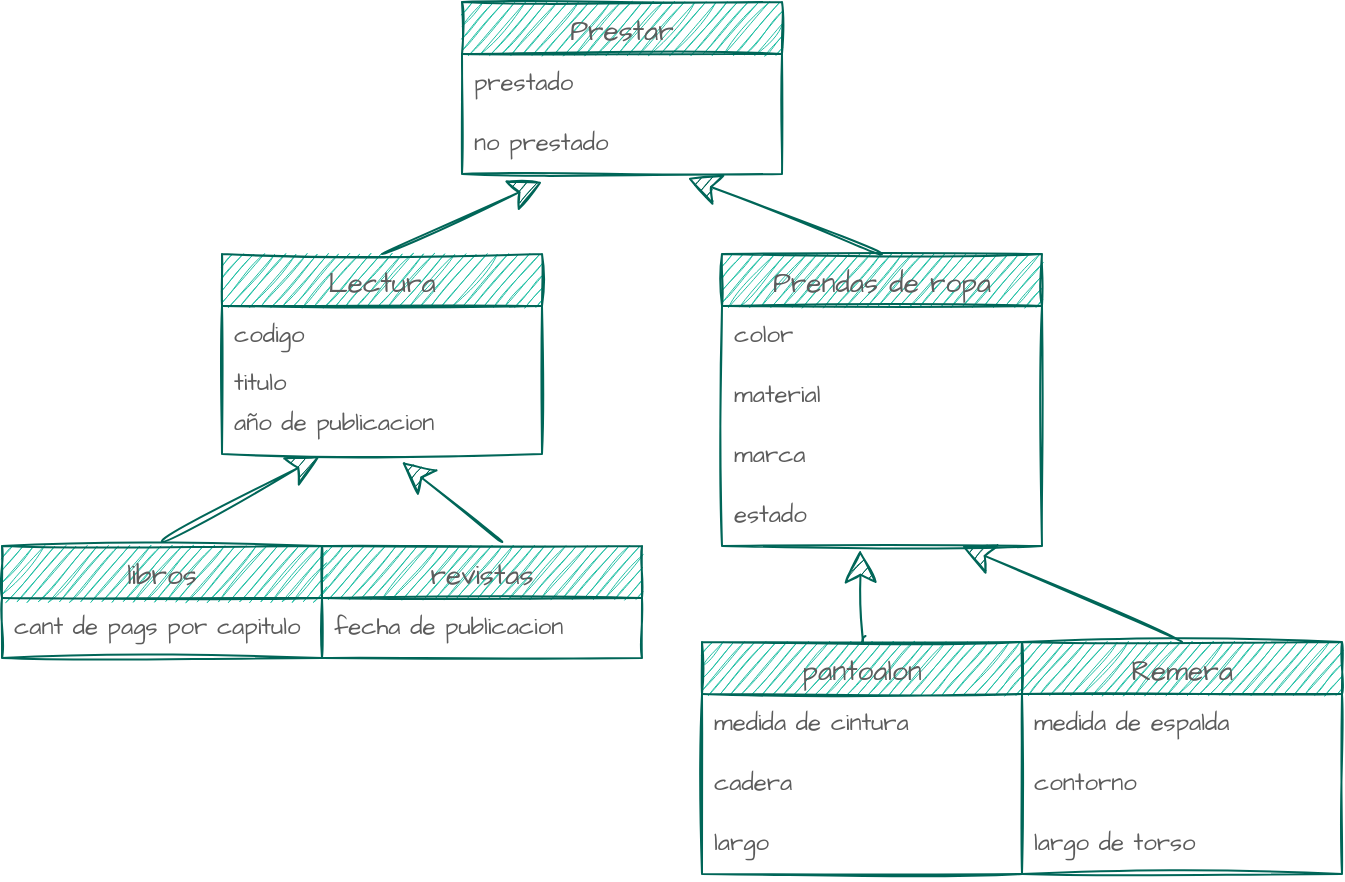 <mxfile version="20.2.8" type="github">
  <diagram id="o0yWAhr96-e7bO1C9u6K" name="Página-1">
    <mxGraphModel dx="868" dy="481" grid="1" gridSize="10" guides="1" tooltips="1" connect="1" arrows="1" fold="1" page="1" pageScale="1" pageWidth="827" pageHeight="1169" math="0" shadow="0">
      <root>
        <mxCell id="0" />
        <mxCell id="1" parent="0" />
        <mxCell id="gno9qchxKVuLQIyO7ofE-31" value="Lectura" style="swimlane;fontStyle=0;childLayout=stackLayout;horizontal=1;startSize=26;horizontalStack=0;resizeParent=1;resizeParentMax=0;resizeLast=0;collapsible=1;marginBottom=0;align=center;fontSize=14;sketch=1;hachureGap=4;strokeColor=#006658;fontFamily=Architects Daughter;fontSource=https%3A%2F%2Ffonts.googleapis.com%2Fcss%3Ffamily%3DArchitects%2BDaughter;fontColor=#5C5C5C;fillColor=#21C0A5;" vertex="1" parent="1">
          <mxGeometry x="120" y="166" width="160" height="100" as="geometry">
            <mxRectangle x="120" y="80" width="90" height="30" as="alternateBounds" />
          </mxGeometry>
        </mxCell>
        <mxCell id="gno9qchxKVuLQIyO7ofE-32" value="codigo" style="text;strokeColor=none;fillColor=none;spacingLeft=4;spacingRight=4;overflow=hidden;rotatable=0;points=[[0,0.5],[1,0.5]];portConstraint=eastwest;fontSize=12;sketch=1;hachureGap=4;fontFamily=Architects Daughter;fontSource=https%3A%2F%2Ffonts.googleapis.com%2Fcss%3Ffamily%3DArchitects%2BDaughter;fontColor=#5C5C5C;" vertex="1" parent="gno9qchxKVuLQIyO7ofE-31">
          <mxGeometry y="26" width="160" height="24" as="geometry" />
        </mxCell>
        <mxCell id="gno9qchxKVuLQIyO7ofE-41" value="titulo" style="text;strokeColor=none;fillColor=none;spacingLeft=4;spacingRight=4;overflow=hidden;rotatable=0;points=[[0,0.5],[1,0.5]];portConstraint=eastwest;fontSize=12;sketch=1;hachureGap=4;fontFamily=Architects Daughter;fontSource=https%3A%2F%2Ffonts.googleapis.com%2Fcss%3Ffamily%3DArchitects%2BDaughter;fontColor=#5C5C5C;" vertex="1" parent="gno9qchxKVuLQIyO7ofE-31">
          <mxGeometry y="50" width="160" height="20" as="geometry" />
        </mxCell>
        <mxCell id="gno9qchxKVuLQIyO7ofE-43" value="año de publicacion" style="text;strokeColor=none;fillColor=none;spacingLeft=4;spacingRight=4;overflow=hidden;rotatable=0;points=[[0,0.5],[1,0.5]];portConstraint=eastwest;fontSize=12;sketch=1;hachureGap=4;fontFamily=Architects Daughter;fontSource=https%3A%2F%2Ffonts.googleapis.com%2Fcss%3Ffamily%3DArchitects%2BDaughter;fontColor=#5C5C5C;" vertex="1" parent="gno9qchxKVuLQIyO7ofE-31">
          <mxGeometry y="70" width="160" height="30" as="geometry" />
        </mxCell>
        <mxCell id="gno9qchxKVuLQIyO7ofE-35" value="Prendas de ropa" style="swimlane;fontStyle=0;childLayout=stackLayout;horizontal=1;startSize=26;horizontalStack=0;resizeParent=1;resizeParentMax=0;resizeLast=0;collapsible=1;marginBottom=0;align=center;fontSize=14;sketch=1;hachureGap=4;strokeColor=#006658;fontFamily=Architects Daughter;fontSource=https%3A%2F%2Ffonts.googleapis.com%2Fcss%3Ffamily%3DArchitects%2BDaughter;fontColor=#5C5C5C;fillColor=#21C0A5;" vertex="1" parent="1">
          <mxGeometry x="370" y="166" width="160" height="146" as="geometry" />
        </mxCell>
        <mxCell id="gno9qchxKVuLQIyO7ofE-36" value="color" style="text;strokeColor=none;fillColor=none;spacingLeft=4;spacingRight=4;overflow=hidden;rotatable=0;points=[[0,0.5],[1,0.5]];portConstraint=eastwest;fontSize=12;sketch=1;hachureGap=4;fontFamily=Architects Daughter;fontSource=https%3A%2F%2Ffonts.googleapis.com%2Fcss%3Ffamily%3DArchitects%2BDaughter;fontColor=#5C5C5C;" vertex="1" parent="gno9qchxKVuLQIyO7ofE-35">
          <mxGeometry y="26" width="160" height="30" as="geometry" />
        </mxCell>
        <mxCell id="gno9qchxKVuLQIyO7ofE-59" value="material" style="text;strokeColor=none;fillColor=none;spacingLeft=4;spacingRight=4;overflow=hidden;rotatable=0;points=[[0,0.5],[1,0.5]];portConstraint=eastwest;fontSize=12;sketch=1;hachureGap=4;fontFamily=Architects Daughter;fontSource=https%3A%2F%2Ffonts.googleapis.com%2Fcss%3Ffamily%3DArchitects%2BDaughter;fontColor=#5C5C5C;" vertex="1" parent="gno9qchxKVuLQIyO7ofE-35">
          <mxGeometry y="56" width="160" height="30" as="geometry" />
        </mxCell>
        <mxCell id="gno9qchxKVuLQIyO7ofE-60" value="marca" style="text;strokeColor=none;fillColor=none;spacingLeft=4;spacingRight=4;overflow=hidden;rotatable=0;points=[[0,0.5],[1,0.5]];portConstraint=eastwest;fontSize=12;sketch=1;hachureGap=4;fontFamily=Architects Daughter;fontSource=https%3A%2F%2Ffonts.googleapis.com%2Fcss%3Ffamily%3DArchitects%2BDaughter;fontColor=#5C5C5C;" vertex="1" parent="gno9qchxKVuLQIyO7ofE-35">
          <mxGeometry y="86" width="160" height="30" as="geometry" />
        </mxCell>
        <mxCell id="gno9qchxKVuLQIyO7ofE-37" value="estado" style="text;strokeColor=none;fillColor=none;spacingLeft=4;spacingRight=4;overflow=hidden;rotatable=0;points=[[0,0.5],[1,0.5]];portConstraint=eastwest;fontSize=12;sketch=1;hachureGap=4;fontFamily=Architects Daughter;fontSource=https%3A%2F%2Ffonts.googleapis.com%2Fcss%3Ffamily%3DArchitects%2BDaughter;fontColor=#5C5C5C;" vertex="1" parent="gno9qchxKVuLQIyO7ofE-35">
          <mxGeometry y="116" width="160" height="30" as="geometry" />
        </mxCell>
        <mxCell id="gno9qchxKVuLQIyO7ofE-96" value="" style="endArrow=classic;html=1;rounded=0;sketch=1;hachureGap=4;strokeColor=#006658;fontFamily=Architects Daughter;fontSource=https%3A%2F%2Ffonts.googleapis.com%2Fcss%3Ffamily%3DArchitects%2BDaughter;fontSize=16;fontColor=#5C5C5C;startSize=14;endSize=14;sourcePerimeterSpacing=8;targetPerimeterSpacing=8;fillColor=#21C0A5;curved=1;entryX=0.431;entryY=1.067;entryDx=0;entryDy=0;entryPerimeter=0;" edge="1" parent="gno9qchxKVuLQIyO7ofE-35" target="gno9qchxKVuLQIyO7ofE-37">
          <mxGeometry width="50" height="50" relative="1" as="geometry">
            <mxPoint x="70" y="194" as="sourcePoint" />
            <mxPoint x="120" y="144" as="targetPoint" />
          </mxGeometry>
        </mxCell>
        <mxCell id="gno9qchxKVuLQIyO7ofE-44" value="Prestar" style="swimlane;fontStyle=0;childLayout=stackLayout;horizontal=1;startSize=26;horizontalStack=0;resizeParent=1;resizeParentMax=0;resizeLast=0;collapsible=1;marginBottom=0;align=center;fontSize=14;sketch=1;hachureGap=4;strokeColor=#006658;fontFamily=Architects Daughter;fontSource=https%3A%2F%2Ffonts.googleapis.com%2Fcss%3Ffamily%3DArchitects%2BDaughter;fontColor=#5C5C5C;fillColor=#21C0A5;" vertex="1" parent="1">
          <mxGeometry x="240" y="40" width="160" height="86" as="geometry" />
        </mxCell>
        <mxCell id="gno9qchxKVuLQIyO7ofE-45" value="prestado" style="text;strokeColor=none;fillColor=none;spacingLeft=4;spacingRight=4;overflow=hidden;rotatable=0;points=[[0,0.5],[1,0.5]];portConstraint=eastwest;fontSize=12;sketch=1;hachureGap=4;fontFamily=Architects Daughter;fontSource=https%3A%2F%2Ffonts.googleapis.com%2Fcss%3Ffamily%3DArchitects%2BDaughter;fontColor=#5C5C5C;" vertex="1" parent="gno9qchxKVuLQIyO7ofE-44">
          <mxGeometry y="26" width="160" height="30" as="geometry" />
        </mxCell>
        <mxCell id="gno9qchxKVuLQIyO7ofE-46" value="no prestado" style="text;strokeColor=none;fillColor=none;spacingLeft=4;spacingRight=4;overflow=hidden;rotatable=0;points=[[0,0.5],[1,0.5]];portConstraint=eastwest;fontSize=12;sketch=1;hachureGap=4;fontFamily=Architects Daughter;fontSource=https%3A%2F%2Ffonts.googleapis.com%2Fcss%3Ffamily%3DArchitects%2BDaughter;fontColor=#5C5C5C;" vertex="1" parent="gno9qchxKVuLQIyO7ofE-44">
          <mxGeometry y="56" width="160" height="30" as="geometry" />
        </mxCell>
        <mxCell id="gno9qchxKVuLQIyO7ofE-39" value="libros" style="swimlane;fontStyle=0;childLayout=stackLayout;horizontal=1;startSize=26;horizontalStack=0;resizeParent=1;resizeParentMax=0;resizeLast=0;collapsible=1;marginBottom=0;align=center;fontSize=14;sketch=1;hachureGap=4;strokeColor=#006658;fontFamily=Architects Daughter;fontSource=https%3A%2F%2Ffonts.googleapis.com%2Fcss%3Ffamily%3DArchitects%2BDaughter;fontColor=#5C5C5C;fillColor=#21C0A5;" vertex="1" parent="1">
          <mxGeometry x="10" y="312" width="160" height="56" as="geometry" />
        </mxCell>
        <mxCell id="gno9qchxKVuLQIyO7ofE-40" value="cant de pags por capitulo" style="text;strokeColor=none;fillColor=none;spacingLeft=4;spacingRight=4;overflow=hidden;rotatable=0;points=[[0,0.5],[1,0.5]];portConstraint=eastwest;fontSize=12;sketch=1;hachureGap=4;fontFamily=Architects Daughter;fontSource=https%3A%2F%2Ffonts.googleapis.com%2Fcss%3Ffamily%3DArchitects%2BDaughter;fontColor=#5C5C5C;" vertex="1" parent="gno9qchxKVuLQIyO7ofE-39">
          <mxGeometry y="26" width="160" height="30" as="geometry" />
        </mxCell>
        <mxCell id="gno9qchxKVuLQIyO7ofE-48" value="revistas" style="swimlane;fontStyle=0;childLayout=stackLayout;horizontal=1;startSize=26;horizontalStack=0;resizeParent=1;resizeParentMax=0;resizeLast=0;collapsible=1;marginBottom=0;align=center;fontSize=14;sketch=1;hachureGap=4;strokeColor=#006658;fontFamily=Architects Daughter;fontSource=https%3A%2F%2Ffonts.googleapis.com%2Fcss%3Ffamily%3DArchitects%2BDaughter;fontColor=#5C5C5C;fillColor=#21C0A5;" vertex="1" parent="1">
          <mxGeometry x="170" y="312" width="160" height="56" as="geometry" />
        </mxCell>
        <mxCell id="gno9qchxKVuLQIyO7ofE-49" value="fecha de publicacion" style="text;strokeColor=none;fillColor=none;spacingLeft=4;spacingRight=4;overflow=hidden;rotatable=0;points=[[0,0.5],[1,0.5]];portConstraint=eastwest;fontSize=12;sketch=1;hachureGap=4;fontFamily=Architects Daughter;fontSource=https%3A%2F%2Ffonts.googleapis.com%2Fcss%3Ffamily%3DArchitects%2BDaughter;fontColor=#5C5C5C;" vertex="1" parent="gno9qchxKVuLQIyO7ofE-48">
          <mxGeometry y="26" width="160" height="30" as="geometry" />
        </mxCell>
        <mxCell id="gno9qchxKVuLQIyO7ofE-61" value="pantoalon" style="swimlane;fontStyle=0;childLayout=stackLayout;horizontal=1;startSize=26;horizontalStack=0;resizeParent=1;resizeParentMax=0;resizeLast=0;collapsible=1;marginBottom=0;align=center;fontSize=14;sketch=1;hachureGap=4;strokeColor=#006658;fontFamily=Architects Daughter;fontSource=https%3A%2F%2Ffonts.googleapis.com%2Fcss%3Ffamily%3DArchitects%2BDaughter;fontColor=#5C5C5C;fillColor=#21C0A5;" vertex="1" parent="1">
          <mxGeometry x="360" y="360" width="160" height="116" as="geometry" />
        </mxCell>
        <mxCell id="gno9qchxKVuLQIyO7ofE-62" value="medida de cintura" style="text;strokeColor=none;fillColor=none;spacingLeft=4;spacingRight=4;overflow=hidden;rotatable=0;points=[[0,0.5],[1,0.5]];portConstraint=eastwest;fontSize=12;sketch=1;hachureGap=4;fontFamily=Architects Daughter;fontSource=https%3A%2F%2Ffonts.googleapis.com%2Fcss%3Ffamily%3DArchitects%2BDaughter;fontColor=#5C5C5C;" vertex="1" parent="gno9qchxKVuLQIyO7ofE-61">
          <mxGeometry y="26" width="160" height="30" as="geometry" />
        </mxCell>
        <mxCell id="gno9qchxKVuLQIyO7ofE-63" value="cadera" style="text;strokeColor=none;fillColor=none;spacingLeft=4;spacingRight=4;overflow=hidden;rotatable=0;points=[[0,0.5],[1,0.5]];portConstraint=eastwest;fontSize=12;sketch=1;hachureGap=4;fontFamily=Architects Daughter;fontSource=https%3A%2F%2Ffonts.googleapis.com%2Fcss%3Ffamily%3DArchitects%2BDaughter;fontColor=#5C5C5C;" vertex="1" parent="gno9qchxKVuLQIyO7ofE-61">
          <mxGeometry y="56" width="160" height="30" as="geometry" />
        </mxCell>
        <mxCell id="gno9qchxKVuLQIyO7ofE-64" value="largo" style="text;strokeColor=none;fillColor=none;spacingLeft=4;spacingRight=4;overflow=hidden;rotatable=0;points=[[0,0.5],[1,0.5]];portConstraint=eastwest;fontSize=12;sketch=1;hachureGap=4;fontFamily=Architects Daughter;fontSource=https%3A%2F%2Ffonts.googleapis.com%2Fcss%3Ffamily%3DArchitects%2BDaughter;fontColor=#5C5C5C;" vertex="1" parent="gno9qchxKVuLQIyO7ofE-61">
          <mxGeometry y="86" width="160" height="30" as="geometry" />
        </mxCell>
        <mxCell id="gno9qchxKVuLQIyO7ofE-65" value="Remera" style="swimlane;fontStyle=0;childLayout=stackLayout;horizontal=1;startSize=26;horizontalStack=0;resizeParent=1;resizeParentMax=0;resizeLast=0;collapsible=1;marginBottom=0;align=center;fontSize=14;sketch=1;hachureGap=4;strokeColor=#006658;fontFamily=Architects Daughter;fontSource=https%3A%2F%2Ffonts.googleapis.com%2Fcss%3Ffamily%3DArchitects%2BDaughter;fontColor=#5C5C5C;fillColor=#21C0A5;" vertex="1" parent="1">
          <mxGeometry x="520" y="360" width="160" height="116" as="geometry" />
        </mxCell>
        <mxCell id="gno9qchxKVuLQIyO7ofE-66" value="medida de espalda" style="text;strokeColor=none;fillColor=none;spacingLeft=4;spacingRight=4;overflow=hidden;rotatable=0;points=[[0,0.5],[1,0.5]];portConstraint=eastwest;fontSize=12;sketch=1;hachureGap=4;fontFamily=Architects Daughter;fontSource=https%3A%2F%2Ffonts.googleapis.com%2Fcss%3Ffamily%3DArchitects%2BDaughter;fontColor=#5C5C5C;" vertex="1" parent="gno9qchxKVuLQIyO7ofE-65">
          <mxGeometry y="26" width="160" height="30" as="geometry" />
        </mxCell>
        <mxCell id="gno9qchxKVuLQIyO7ofE-67" value="contorno" style="text;strokeColor=none;fillColor=none;spacingLeft=4;spacingRight=4;overflow=hidden;rotatable=0;points=[[0,0.5],[1,0.5]];portConstraint=eastwest;fontSize=12;sketch=1;hachureGap=4;fontFamily=Architects Daughter;fontSource=https%3A%2F%2Ffonts.googleapis.com%2Fcss%3Ffamily%3DArchitects%2BDaughter;fontColor=#5C5C5C;" vertex="1" parent="gno9qchxKVuLQIyO7ofE-65">
          <mxGeometry y="56" width="160" height="30" as="geometry" />
        </mxCell>
        <mxCell id="gno9qchxKVuLQIyO7ofE-68" value="largo de torso" style="text;strokeColor=none;fillColor=none;spacingLeft=4;spacingRight=4;overflow=hidden;rotatable=0;points=[[0,0.5],[1,0.5]];portConstraint=eastwest;fontSize=12;sketch=1;hachureGap=4;fontFamily=Architects Daughter;fontSource=https%3A%2F%2Ffonts.googleapis.com%2Fcss%3Ffamily%3DArchitects%2BDaughter;fontColor=#5C5C5C;" vertex="1" parent="gno9qchxKVuLQIyO7ofE-65">
          <mxGeometry y="86" width="160" height="30" as="geometry" />
        </mxCell>
        <mxCell id="gno9qchxKVuLQIyO7ofE-87" value="" style="endArrow=none;html=1;rounded=0;sketch=1;hachureGap=4;strokeColor=#006658;fontFamily=Architects Daughter;fontSource=https%3A%2F%2Ffonts.googleapis.com%2Fcss%3Ffamily%3DArchitects%2BDaughter;fontSize=16;fontColor=#5C5C5C;startSize=14;endSize=14;sourcePerimeterSpacing=8;fillColor=#21C0A5;curved=1;entryX=0.463;entryY=1.067;entryDx=0;entryDy=0;entryPerimeter=0;exitX=0.5;exitY=0;exitDx=0;exitDy=0;" edge="1" parent="1" source="gno9qchxKVuLQIyO7ofE-61">
          <mxGeometry width="50" height="50" relative="1" as="geometry">
            <mxPoint x="440" y="360" as="sourcePoint" />
            <mxPoint x="441.78" y="357.01" as="targetPoint" />
          </mxGeometry>
        </mxCell>
        <mxCell id="gno9qchxKVuLQIyO7ofE-93" value="" style="endArrow=classic;html=1;rounded=0;sketch=1;hachureGap=4;strokeColor=#006658;fontFamily=Architects Daughter;fontSource=https%3A%2F%2Ffonts.googleapis.com%2Fcss%3Ffamily%3DArchitects%2BDaughter;fontSize=16;fontColor=#5C5C5C;startSize=14;endSize=14;sourcePerimeterSpacing=8;targetPerimeterSpacing=8;fillColor=#21C0A5;curved=1;entryX=0.25;entryY=1.133;entryDx=0;entryDy=0;entryPerimeter=0;exitX=0.5;exitY=0;exitDx=0;exitDy=0;" edge="1" parent="1" source="gno9qchxKVuLQIyO7ofE-31" target="gno9qchxKVuLQIyO7ofE-46">
          <mxGeometry width="50" height="50" relative="1" as="geometry">
            <mxPoint x="420" y="280" as="sourcePoint" />
            <mxPoint x="470" y="230" as="targetPoint" />
          </mxGeometry>
        </mxCell>
        <mxCell id="gno9qchxKVuLQIyO7ofE-94" value="" style="endArrow=classic;html=1;rounded=0;sketch=1;hachureGap=4;strokeColor=#006658;fontFamily=Architects Daughter;fontSource=https%3A%2F%2Ffonts.googleapis.com%2Fcss%3Ffamily%3DArchitects%2BDaughter;fontSize=16;fontColor=#5C5C5C;startSize=14;endSize=14;sourcePerimeterSpacing=8;targetPerimeterSpacing=8;fillColor=#21C0A5;curved=1;entryX=0.706;entryY=1.067;entryDx=0;entryDy=0;entryPerimeter=0;exitX=0.5;exitY=0;exitDx=0;exitDy=0;" edge="1" parent="1" source="gno9qchxKVuLQIyO7ofE-35" target="gno9qchxKVuLQIyO7ofE-46">
          <mxGeometry width="50" height="50" relative="1" as="geometry">
            <mxPoint x="420" y="280" as="sourcePoint" />
            <mxPoint x="470" y="230" as="targetPoint" />
          </mxGeometry>
        </mxCell>
        <mxCell id="gno9qchxKVuLQIyO7ofE-97" value="" style="endArrow=classic;html=1;rounded=0;sketch=1;hachureGap=4;strokeColor=#006658;fontFamily=Architects Daughter;fontSource=https%3A%2F%2Ffonts.googleapis.com%2Fcss%3Ffamily%3DArchitects%2BDaughter;fontSize=16;fontColor=#5C5C5C;startSize=14;endSize=14;sourcePerimeterSpacing=8;targetPerimeterSpacing=8;fillColor=#21C0A5;curved=1;exitX=0.5;exitY=0;exitDx=0;exitDy=0;entryX=0.75;entryY=1;entryDx=0;entryDy=0;" edge="1" parent="1" source="gno9qchxKVuLQIyO7ofE-65" target="gno9qchxKVuLQIyO7ofE-35">
          <mxGeometry width="50" height="50" relative="1" as="geometry">
            <mxPoint x="510" y="360" as="sourcePoint" />
            <mxPoint x="560" y="310" as="targetPoint" />
          </mxGeometry>
        </mxCell>
        <mxCell id="gno9qchxKVuLQIyO7ofE-98" value="" style="endArrow=classic;html=1;rounded=0;sketch=1;hachureGap=4;strokeColor=#006658;fontFamily=Architects Daughter;fontSource=https%3A%2F%2Ffonts.googleapis.com%2Fcss%3Ffamily%3DArchitects%2BDaughter;fontSize=16;fontColor=#5C5C5C;startSize=14;endSize=14;sourcePerimeterSpacing=8;targetPerimeterSpacing=8;fillColor=#21C0A5;curved=1;exitX=0.563;exitY=-0.036;exitDx=0;exitDy=0;exitPerimeter=0;" edge="1" parent="1" source="gno9qchxKVuLQIyO7ofE-48">
          <mxGeometry width="50" height="50" relative="1" as="geometry">
            <mxPoint x="210" y="300" as="sourcePoint" />
            <mxPoint x="210" y="270" as="targetPoint" />
          </mxGeometry>
        </mxCell>
        <mxCell id="gno9qchxKVuLQIyO7ofE-99" value="" style="endArrow=classic;html=1;rounded=0;sketch=1;hachureGap=4;strokeColor=#006658;fontFamily=Architects Daughter;fontSource=https%3A%2F%2Ffonts.googleapis.com%2Fcss%3Ffamily%3DArchitects%2BDaughter;fontSize=16;fontColor=#5C5C5C;startSize=14;endSize=14;sourcePerimeterSpacing=8;targetPerimeterSpacing=8;fillColor=#21C0A5;curved=1;entryX=0.306;entryY=1.033;entryDx=0;entryDy=0;entryPerimeter=0;" edge="1" parent="1" target="gno9qchxKVuLQIyO7ofE-43">
          <mxGeometry width="50" height="50" relative="1" as="geometry">
            <mxPoint x="90" y="310" as="sourcePoint" />
            <mxPoint x="140" y="260" as="targetPoint" />
          </mxGeometry>
        </mxCell>
      </root>
    </mxGraphModel>
  </diagram>
</mxfile>
